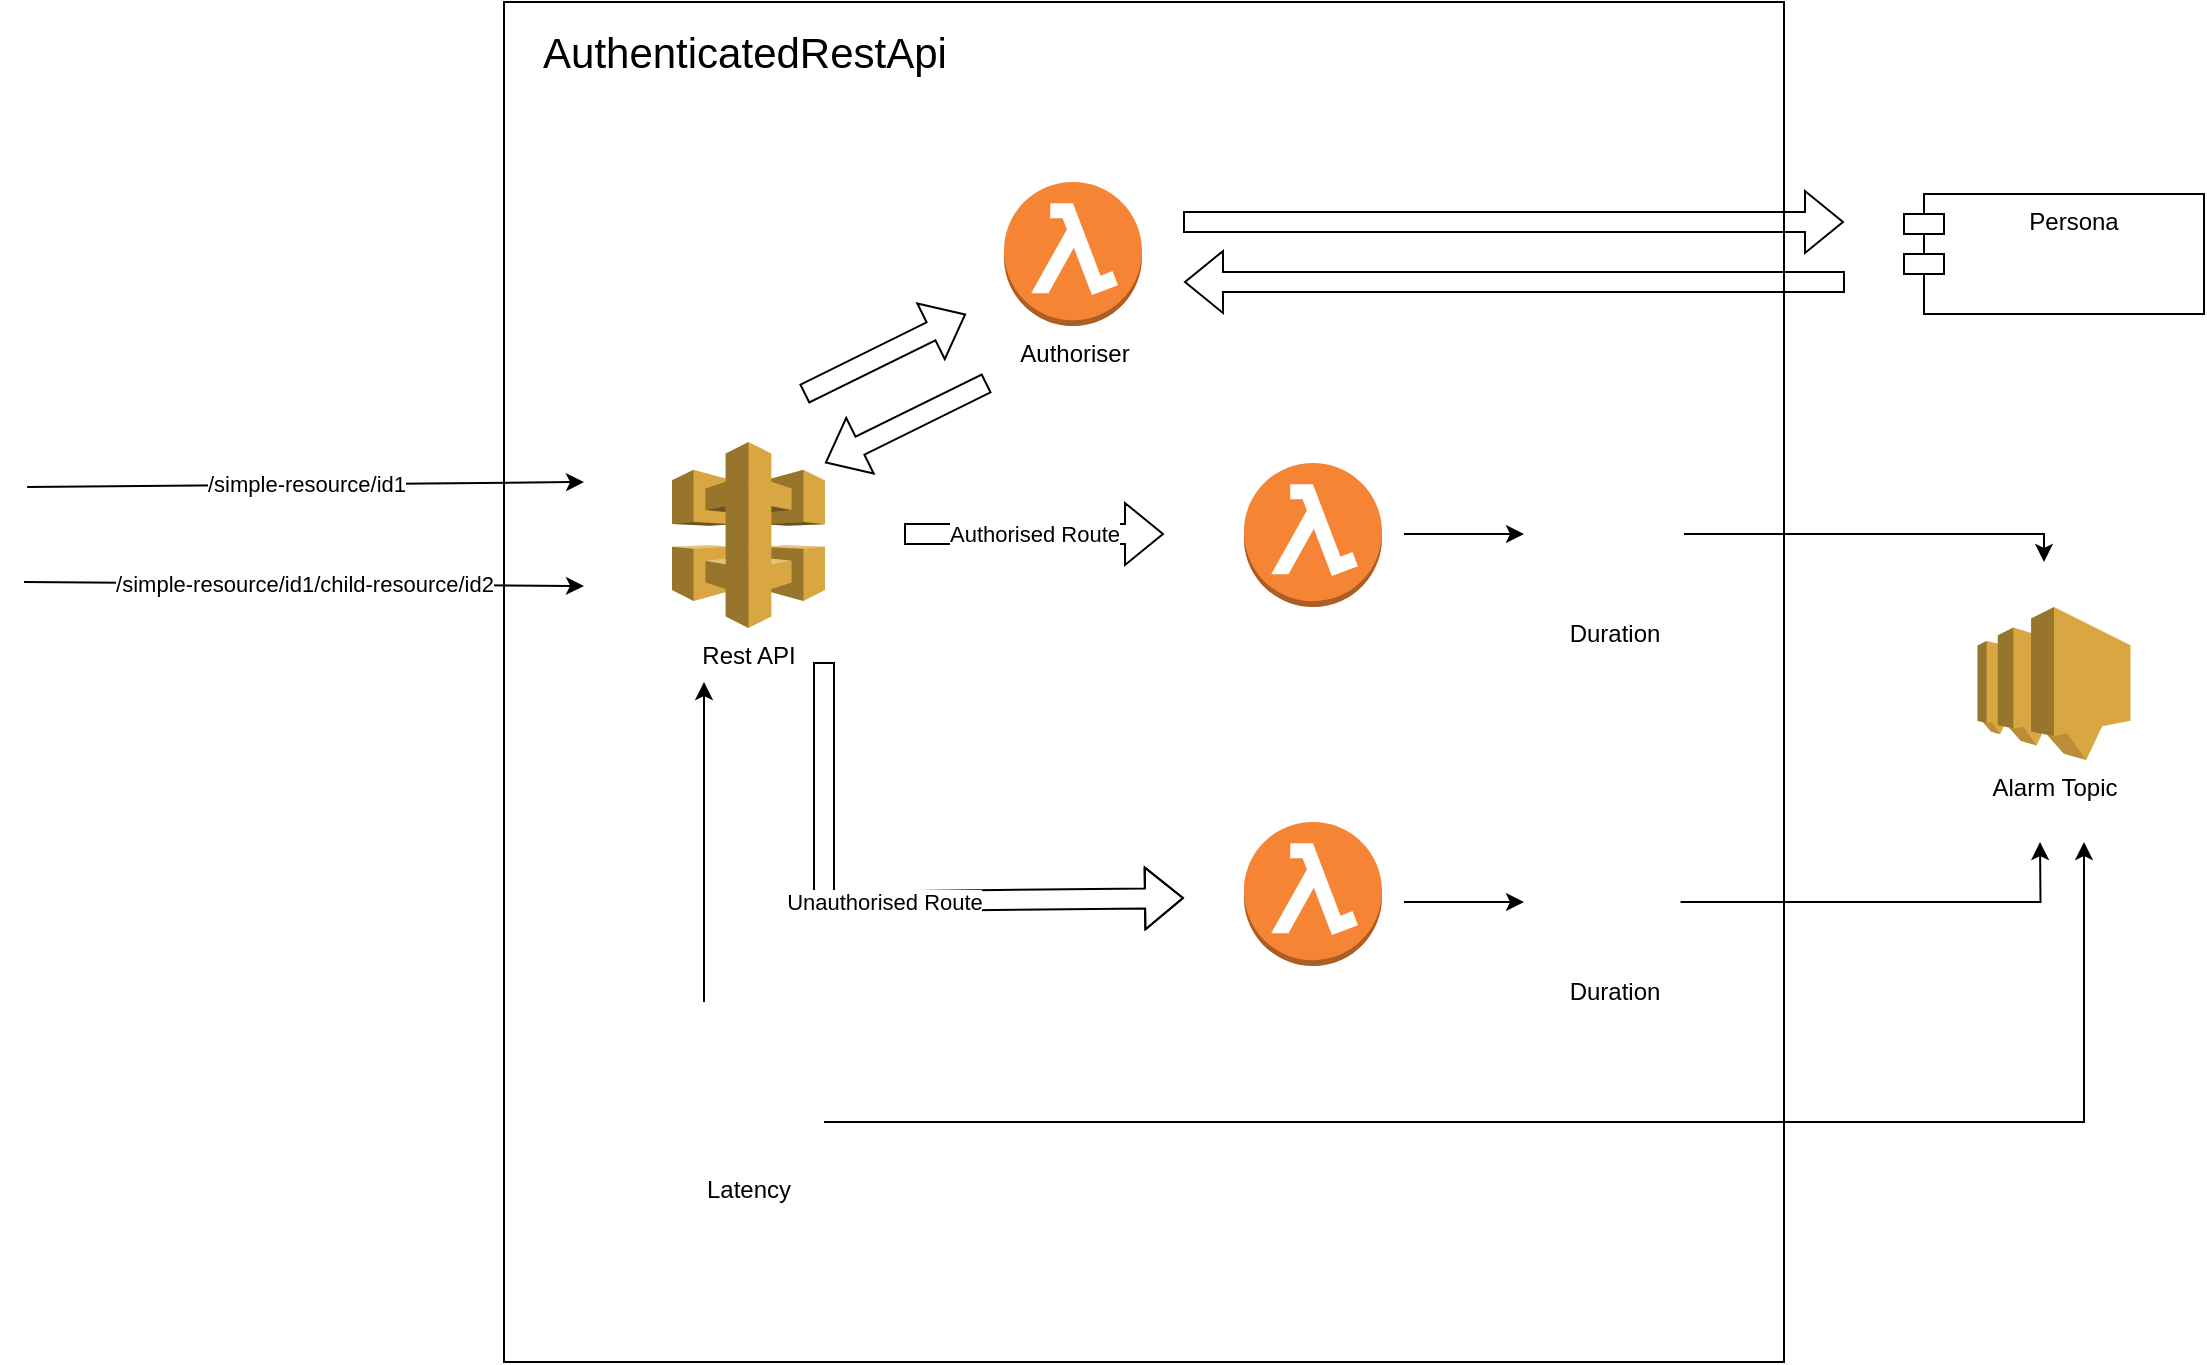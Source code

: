 <mxfile version="26.2.3">
  <diagram id="J5kn1CS6Npnnee4UM8Jo" name="Page-1">
    <mxGraphModel dx="1428" dy="1928" grid="1" gridSize="10" guides="1" tooltips="1" connect="1" arrows="1" fold="1" page="1" pageScale="1" pageWidth="827" pageHeight="1169" math="0" shadow="0">
      <root>
        <mxCell id="0" />
        <mxCell id="1" parent="0" />
        <mxCell id="6ziRulM4fkUwtMkTf1GO-29" value="&lt;font style=&quot;font-size: 21px&quot;&gt;&amp;nbsp; &amp;nbsp;AuthenticatedRestApi&lt;br&gt;&lt;br&gt;&lt;br&gt;&lt;br&gt;&lt;br&gt;&lt;br&gt;&lt;br&gt;&lt;br&gt;&lt;br&gt;&lt;br&gt;&lt;br&gt;&lt;br&gt;&lt;br&gt;&lt;br&gt;&lt;br&gt;&lt;br&gt;&lt;br&gt;&lt;br&gt;&lt;br&gt;&lt;br&gt;&lt;br&gt;&lt;br&gt;&lt;br&gt;&lt;br&gt;&lt;br&gt;&lt;br&gt;&lt;/font&gt;" style="rounded=0;whiteSpace=wrap;html=1;align=left;fillColor=none;" parent="1" vertex="1">
          <mxGeometry x="350" y="-1120" width="640" height="680" as="geometry" />
        </mxCell>
        <mxCell id="6ziRulM4fkUwtMkTf1GO-1" value="Rest API" style="outlineConnect=0;dashed=0;verticalLabelPosition=bottom;verticalAlign=top;align=center;html=1;shape=mxgraph.aws3.api_gateway;fillColor=#D9A741;gradientColor=none;" parent="1" vertex="1">
          <mxGeometry x="434" y="-900" width="76.5" height="93" as="geometry" />
        </mxCell>
        <mxCell id="6ziRulM4fkUwtMkTf1GO-2" value="Authoriser" style="outlineConnect=0;dashed=0;verticalLabelPosition=bottom;verticalAlign=top;align=center;html=1;shape=mxgraph.aws3.lambda_function;fillColor=#F58534;gradientColor=none;" parent="1" vertex="1">
          <mxGeometry x="600" y="-1030" width="69" height="72" as="geometry" />
        </mxCell>
        <mxCell id="6ziRulM4fkUwtMkTf1GO-3" value="" style="outlineConnect=0;dashed=0;verticalLabelPosition=bottom;verticalAlign=top;align=center;html=1;shape=mxgraph.aws3.lambda_function;fillColor=#F58534;gradientColor=none;" parent="1" vertex="1">
          <mxGeometry x="720" y="-889.5" width="69" height="72" as="geometry" />
        </mxCell>
        <mxCell id="6ziRulM4fkUwtMkTf1GO-4" value="" style="outlineConnect=0;dashed=0;verticalLabelPosition=bottom;verticalAlign=top;align=center;html=1;shape=mxgraph.aws3.lambda_function;fillColor=#F58534;gradientColor=none;" parent="1" vertex="1">
          <mxGeometry x="720" y="-710" width="69" height="72" as="geometry" />
        </mxCell>
        <mxCell id="6ziRulM4fkUwtMkTf1GO-6" value="/simple-resource/id1" style="endArrow=classic;html=1;rounded=0;exitX=0.102;exitY=1.035;exitDx=0;exitDy=0;exitPerimeter=0;" parent="1" edge="1" source="6ziRulM4fkUwtMkTf1GO-7">
          <mxGeometry width="50" height="50" relative="1" as="geometry">
            <mxPoint x="250" y="-880" as="sourcePoint" />
            <mxPoint x="390" y="-880" as="targetPoint" />
          </mxGeometry>
        </mxCell>
        <mxCell id="6ziRulM4fkUwtMkTf1GO-7" value="" style="shape=image;html=1;verticalAlign=top;verticalLabelPosition=bottom;labelBackgroundColor=#ffffff;imageAspect=0;aspect=fixed;image=https://cdn2.iconfinder.com/data/icons/action-line-1/32/http-128.png" parent="1" vertex="1">
          <mxGeometry x="98.5" y="-1010" width="128" height="128" as="geometry" />
        </mxCell>
        <mxCell id="6ziRulM4fkUwtMkTf1GO-8" value="/simple-resource/id1/child-resource/id2" style="endArrow=classic;html=1;rounded=0;" parent="1" edge="1">
          <mxGeometry width="50" height="50" relative="1" as="geometry">
            <mxPoint x="110" y="-830" as="sourcePoint" />
            <mxPoint x="390" y="-828" as="targetPoint" />
          </mxGeometry>
        </mxCell>
        <mxCell id="6ziRulM4fkUwtMkTf1GO-9" value="Authorised Route" style="shape=flexArrow;endArrow=classic;html=1;rounded=0;" parent="1" edge="1">
          <mxGeometry width="50" height="50" relative="1" as="geometry">
            <mxPoint x="550" y="-854" as="sourcePoint" />
            <mxPoint x="680" y="-854" as="targetPoint" />
          </mxGeometry>
        </mxCell>
        <mxCell id="6ziRulM4fkUwtMkTf1GO-10" value="Unauthorised Route" style="shape=flexArrow;endArrow=classic;html=1;rounded=0;" parent="1" edge="1">
          <mxGeometry width="50" height="50" relative="1" as="geometry">
            <mxPoint x="510" y="-790" as="sourcePoint" />
            <mxPoint x="690" y="-672" as="targetPoint" />
            <Array as="points">
              <mxPoint x="510" y="-670" />
            </Array>
          </mxGeometry>
        </mxCell>
        <mxCell id="6ziRulM4fkUwtMkTf1GO-11" value="Persona" style="shape=module;align=left;spacingLeft=20;align=center;verticalAlign=top;" parent="1" vertex="1">
          <mxGeometry x="1050" y="-1024" width="150" height="60" as="geometry" />
        </mxCell>
        <mxCell id="6ziRulM4fkUwtMkTf1GO-12" value="" style="shape=flexArrow;endArrow=classic;html=1;rounded=0;" parent="1" edge="1">
          <mxGeometry width="50" height="50" relative="1" as="geometry">
            <mxPoint x="689.5" y="-1010" as="sourcePoint" />
            <mxPoint x="1020" y="-1010" as="targetPoint" />
          </mxGeometry>
        </mxCell>
        <mxCell id="6ziRulM4fkUwtMkTf1GO-13" value="" style="shape=flexArrow;endArrow=classic;html=1;rounded=0;" parent="1" edge="1">
          <mxGeometry width="50" height="50" relative="1" as="geometry">
            <mxPoint x="500" y="-924" as="sourcePoint" />
            <mxPoint x="581" y="-964" as="targetPoint" />
          </mxGeometry>
        </mxCell>
        <mxCell id="6ziRulM4fkUwtMkTf1GO-14" value="" style="shape=flexArrow;endArrow=classic;html=1;rounded=0;" parent="1" edge="1">
          <mxGeometry width="50" height="50" relative="1" as="geometry">
            <mxPoint x="591.5" y="-929.5" as="sourcePoint" />
            <mxPoint x="510.5" y="-889.5" as="targetPoint" />
          </mxGeometry>
        </mxCell>
        <mxCell id="6ziRulM4fkUwtMkTf1GO-15" value="" style="shape=flexArrow;endArrow=classic;html=1;rounded=0;" parent="1" edge="1">
          <mxGeometry width="50" height="50" relative="1" as="geometry">
            <mxPoint x="1020.5" y="-980" as="sourcePoint" />
            <mxPoint x="690" y="-980" as="targetPoint" />
          </mxGeometry>
        </mxCell>
        <mxCell id="6ziRulM4fkUwtMkTf1GO-16" value="Latency" style="shape=image;html=1;verticalAlign=top;verticalLabelPosition=bottom;labelBackgroundColor=#ffffff;imageAspect=0;aspect=fixed;image=https://cdn2.iconfinder.com/data/icons/amazon-aws-stencils/100/Deployment__Management_copy_CloudWatch_Alarm-128.png" parent="1" vertex="1">
          <mxGeometry x="437.25" y="-610" width="70" height="70" as="geometry" />
        </mxCell>
        <mxCell id="6ziRulM4fkUwtMkTf1GO-17" value="Alarm Topic" style="outlineConnect=0;dashed=0;verticalLabelPosition=bottom;verticalAlign=top;align=center;html=1;shape=mxgraph.aws3.sns;fillColor=#D9A741;gradientColor=none;" parent="1" vertex="1">
          <mxGeometry x="1086.75" y="-817.5" width="76.5" height="76.5" as="geometry" />
        </mxCell>
        <mxCell id="6ziRulM4fkUwtMkTf1GO-20" value="Duration" style="shape=image;html=1;verticalAlign=top;verticalLabelPosition=bottom;labelBackgroundColor=#ffffff;imageAspect=0;aspect=fixed;image=https://cdn2.iconfinder.com/data/icons/amazon-aws-stencils/100/Deployment__Management_copy_CloudWatch_Alarm-128.png" parent="1" vertex="1">
          <mxGeometry x="870" y="-888.5" width="70" height="70" as="geometry" />
        </mxCell>
        <mxCell id="6ziRulM4fkUwtMkTf1GO-21" value="Duration" style="shape=image;html=1;verticalAlign=top;verticalLabelPosition=bottom;labelBackgroundColor=#ffffff;imageAspect=0;aspect=fixed;image=https://cdn2.iconfinder.com/data/icons/amazon-aws-stencils/100/Deployment__Management_copy_CloudWatch_Alarm-128.png" parent="1" vertex="1">
          <mxGeometry x="870" y="-709" width="70" height="70" as="geometry" />
        </mxCell>
        <mxCell id="6ziRulM4fkUwtMkTf1GO-22" value="" style="endArrow=classic;html=1;rounded=0;edgeStyle=orthogonalEdgeStyle;" parent="1" edge="1">
          <mxGeometry width="50" height="50" relative="1" as="geometry">
            <mxPoint x="450" y="-620" as="sourcePoint" />
            <mxPoint x="450" y="-780" as="targetPoint" />
            <Array as="points">
              <mxPoint x="450" y="-690" />
            </Array>
          </mxGeometry>
        </mxCell>
        <mxCell id="6ziRulM4fkUwtMkTf1GO-23" value="" style="endArrow=classic;html=1;rounded=0;edgeStyle=orthogonalEdgeStyle;" parent="1" edge="1">
          <mxGeometry width="50" height="50" relative="1" as="geometry">
            <mxPoint x="510" y="-560" as="sourcePoint" />
            <mxPoint x="1140" y="-700" as="targetPoint" />
            <Array as="points">
              <mxPoint x="1140" y="-560" />
              <mxPoint x="1140" y="-690" />
            </Array>
          </mxGeometry>
        </mxCell>
        <mxCell id="6ziRulM4fkUwtMkTf1GO-25" value="" style="endArrow=classic;html=1;rounded=0;" parent="1" edge="1">
          <mxGeometry width="50" height="50" relative="1" as="geometry">
            <mxPoint x="800" y="-670" as="sourcePoint" />
            <mxPoint x="860" y="-670" as="targetPoint" />
          </mxGeometry>
        </mxCell>
        <mxCell id="6ziRulM4fkUwtMkTf1GO-26" value="" style="endArrow=classic;html=1;rounded=0;" parent="1" edge="1">
          <mxGeometry width="50" height="50" relative="1" as="geometry">
            <mxPoint x="800" y="-854" as="sourcePoint" />
            <mxPoint x="860" y="-854" as="targetPoint" />
          </mxGeometry>
        </mxCell>
        <mxCell id="6ziRulM4fkUwtMkTf1GO-27" value="" style="endArrow=classic;html=1;rounded=0;" parent="1" edge="1">
          <mxGeometry width="50" height="50" relative="1" as="geometry">
            <mxPoint x="940" y="-854" as="sourcePoint" />
            <mxPoint x="1120" y="-840" as="targetPoint" />
            <Array as="points">
              <mxPoint x="1120" y="-854" />
            </Array>
          </mxGeometry>
        </mxCell>
        <mxCell id="6ziRulM4fkUwtMkTf1GO-28" value="" style="endArrow=classic;html=1;rounded=0;" parent="1" edge="1">
          <mxGeometry width="50" height="50" relative="1" as="geometry">
            <mxPoint x="938.25" y="-670" as="sourcePoint" />
            <mxPoint x="1118" y="-700" as="targetPoint" />
            <Array as="points">
              <mxPoint x="1118.25" y="-670" />
            </Array>
          </mxGeometry>
        </mxCell>
      </root>
    </mxGraphModel>
  </diagram>
</mxfile>
